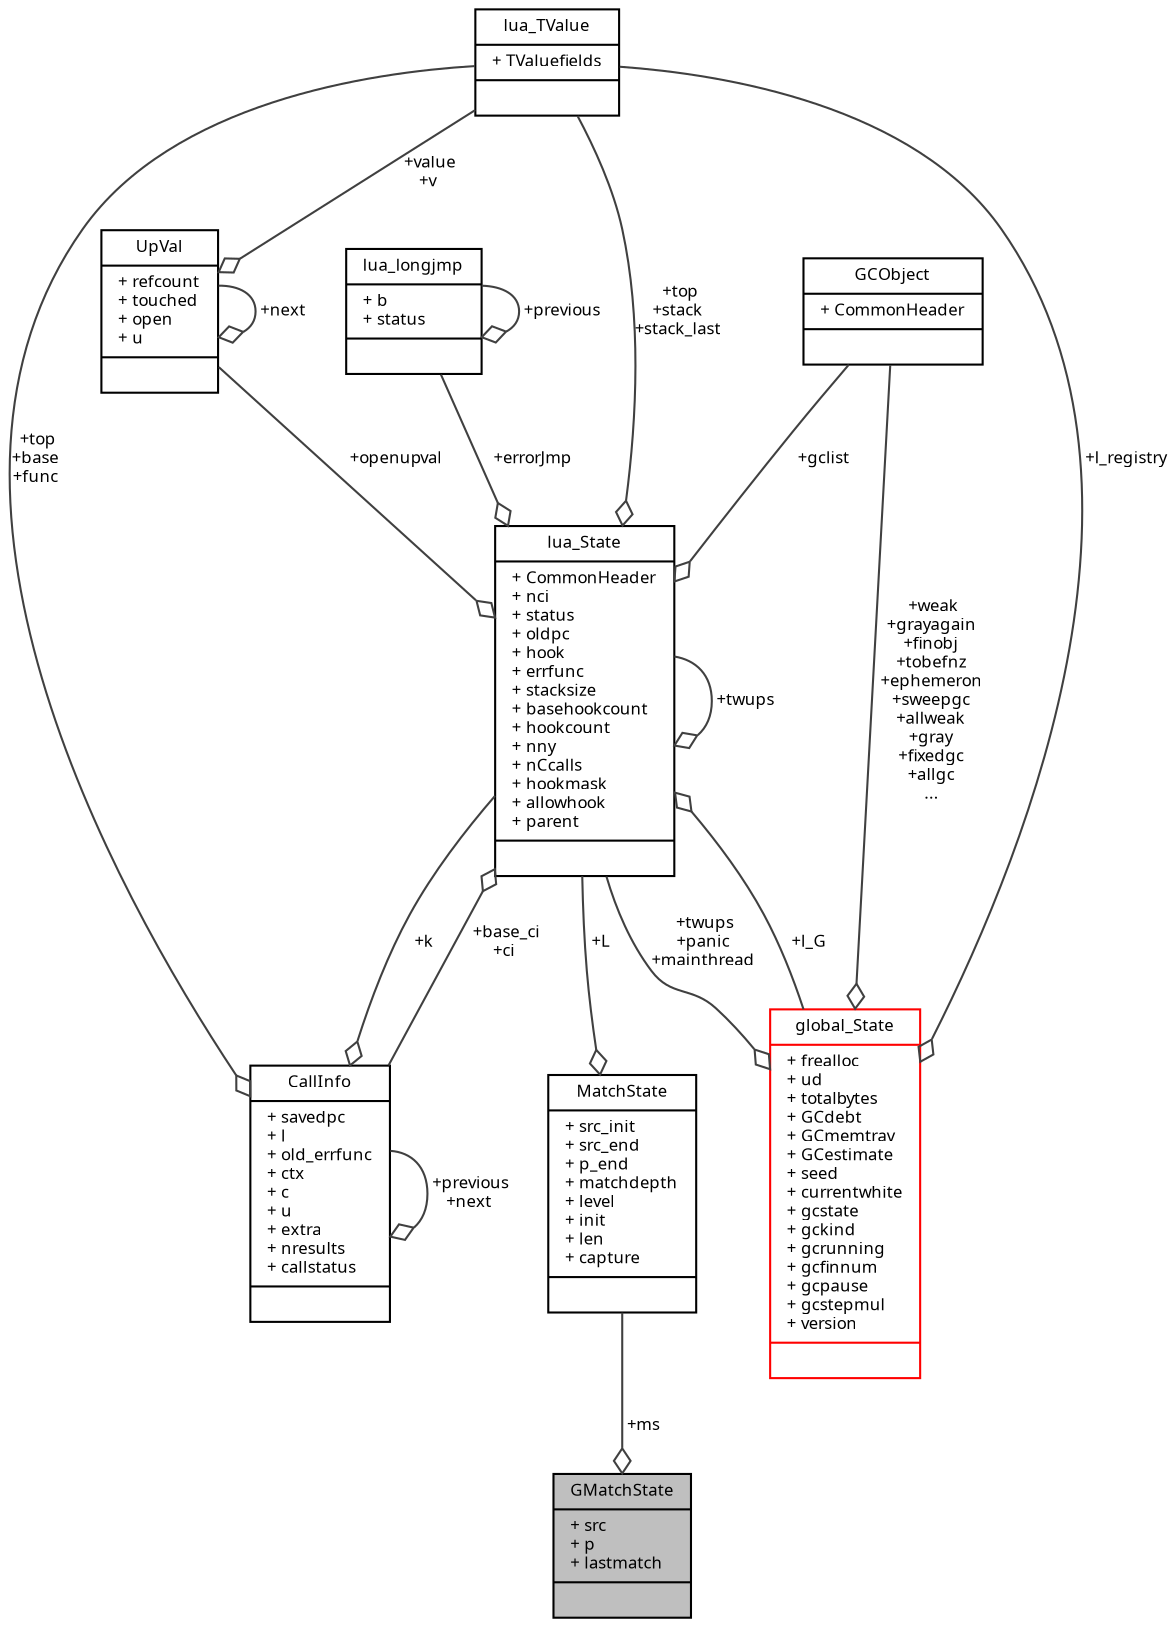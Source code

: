 digraph "GMatchState"
{
  edge [fontname="Sans",fontsize="8",labelfontname="Sans",labelfontsize="8"];
  node [fontname="Sans",fontsize="8",shape=record];
  Node1 [label="{GMatchState\n|+ src\l+ p\l+ lastmatch\l|}",height=0.2,width=0.4,color="black", fillcolor="grey75", style="filled", fontcolor="black"];
  Node2 -> Node1 [color="grey25",fontsize="8",style="solid",label=" +ms" ,arrowhead="odiamond",fontname="Sans"];
  Node2 [label="{MatchState\n|+ src_init\l+ src_end\l+ p_end\l+ matchdepth\l+ level\l+ init\l+ len\l+ capture\l|}",height=0.2,width=0.4,color="black", fillcolor="white", style="filled",URL="$struct_match_state.html"];
  Node3 -> Node2 [color="grey25",fontsize="8",style="solid",label=" +L" ,arrowhead="odiamond",fontname="Sans"];
  Node3 [label="{lua_State\n|+ CommonHeader\l+ nci\l+ status\l+ oldpc\l+ hook\l+ errfunc\l+ stacksize\l+ basehookcount\l+ hookcount\l+ nny\l+ nCcalls\l+ hookmask\l+ allowhook\l+ parent\l|}",height=0.2,width=0.4,color="black", fillcolor="white", style="filled",URL="$structlua___state.html"];
  Node4 -> Node3 [color="grey25",fontsize="8",style="solid",label=" +openupval" ,arrowhead="odiamond",fontname="Sans"];
  Node4 [label="{UpVal\n|+ refcount\l+ touched\l+ open\l+ u\l|}",height=0.2,width=0.4,color="black", fillcolor="white", style="filled",URL="$struct_up_val.html"];
  Node4 -> Node4 [color="grey25",fontsize="8",style="solid",label=" +next" ,arrowhead="odiamond",fontname="Sans"];
  Node5 -> Node4 [color="grey25",fontsize="8",style="solid",label=" +value\n+v" ,arrowhead="odiamond",fontname="Sans"];
  Node5 [label="{lua_TValue\n|+ TValuefields\l|}",height=0.2,width=0.4,color="black", fillcolor="white", style="filled",URL="$structlua___t_value.html"];
  Node5 -> Node3 [color="grey25",fontsize="8",style="solid",label=" +top\n+stack\n+stack_last" ,arrowhead="odiamond",fontname="Sans"];
  Node6 -> Node3 [color="grey25",fontsize="8",style="solid",label=" +errorJmp" ,arrowhead="odiamond",fontname="Sans"];
  Node6 [label="{lua_longjmp\n|+ b\l+ status\l|}",height=0.2,width=0.4,color="black", fillcolor="white", style="filled",URL="$structlua__longjmp.html"];
  Node6 -> Node6 [color="grey25",fontsize="8",style="solid",label=" +previous" ,arrowhead="odiamond",fontname="Sans"];
  Node7 -> Node3 [color="grey25",fontsize="8",style="solid",label=" +l_G" ,arrowhead="odiamond",fontname="Sans"];
  Node7 [label="{global_State\n|+ frealloc\l+ ud\l+ totalbytes\l+ GCdebt\l+ GCmemtrav\l+ GCestimate\l+ seed\l+ currentwhite\l+ gcstate\l+ gckind\l+ gcrunning\l+ gcfinnum\l+ gcpause\l+ gcstepmul\l+ version\l|}",height=0.2,width=0.4,color="red", fillcolor="white", style="filled",URL="$structglobal___state.html"];
  Node5 -> Node7 [color="grey25",fontsize="8",style="solid",label=" +l_registry" ,arrowhead="odiamond",fontname="Sans"];
  Node8 -> Node7 [color="grey25",fontsize="8",style="solid",label=" +weak\n+grayagain\n+finobj\n+tobefnz\n+ephemeron\n+sweepgc\n+allweak\n+gray\n+fixedgc\n+allgc\n..." ,arrowhead="odiamond",fontname="Sans"];
  Node8 [label="{GCObject\n|+ CommonHeader\l|}",height=0.2,width=0.4,color="black", fillcolor="white", style="filled",URL="$struct_g_c_object.html"];
  Node3 -> Node7 [color="grey25",fontsize="8",style="solid",label=" +twups\n+panic\n+mainthread" ,arrowhead="odiamond",fontname="Sans"];
  Node8 -> Node3 [color="grey25",fontsize="8",style="solid",label=" +gclist" ,arrowhead="odiamond",fontname="Sans"];
  Node3 -> Node3 [color="grey25",fontsize="8",style="solid",label=" +twups" ,arrowhead="odiamond",fontname="Sans"];
  Node9 -> Node3 [color="grey25",fontsize="8",style="solid",label=" +base_ci\n+ci" ,arrowhead="odiamond",fontname="Sans"];
  Node9 [label="{CallInfo\n|+ savedpc\l+ l\l+ old_errfunc\l+ ctx\l+ c\l+ u\l+ extra\l+ nresults\l+ callstatus\l|}",height=0.2,width=0.4,color="black", fillcolor="white", style="filled",URL="$struct_call_info.html"];
  Node5 -> Node9 [color="grey25",fontsize="8",style="solid",label=" +top\n+base\n+func" ,arrowhead="odiamond",fontname="Sans"];
  Node3 -> Node9 [color="grey25",fontsize="8",style="solid",label=" +k" ,arrowhead="odiamond",fontname="Sans"];
  Node9 -> Node9 [color="grey25",fontsize="8",style="solid",label=" +previous\n+next" ,arrowhead="odiamond",fontname="Sans"];
}
